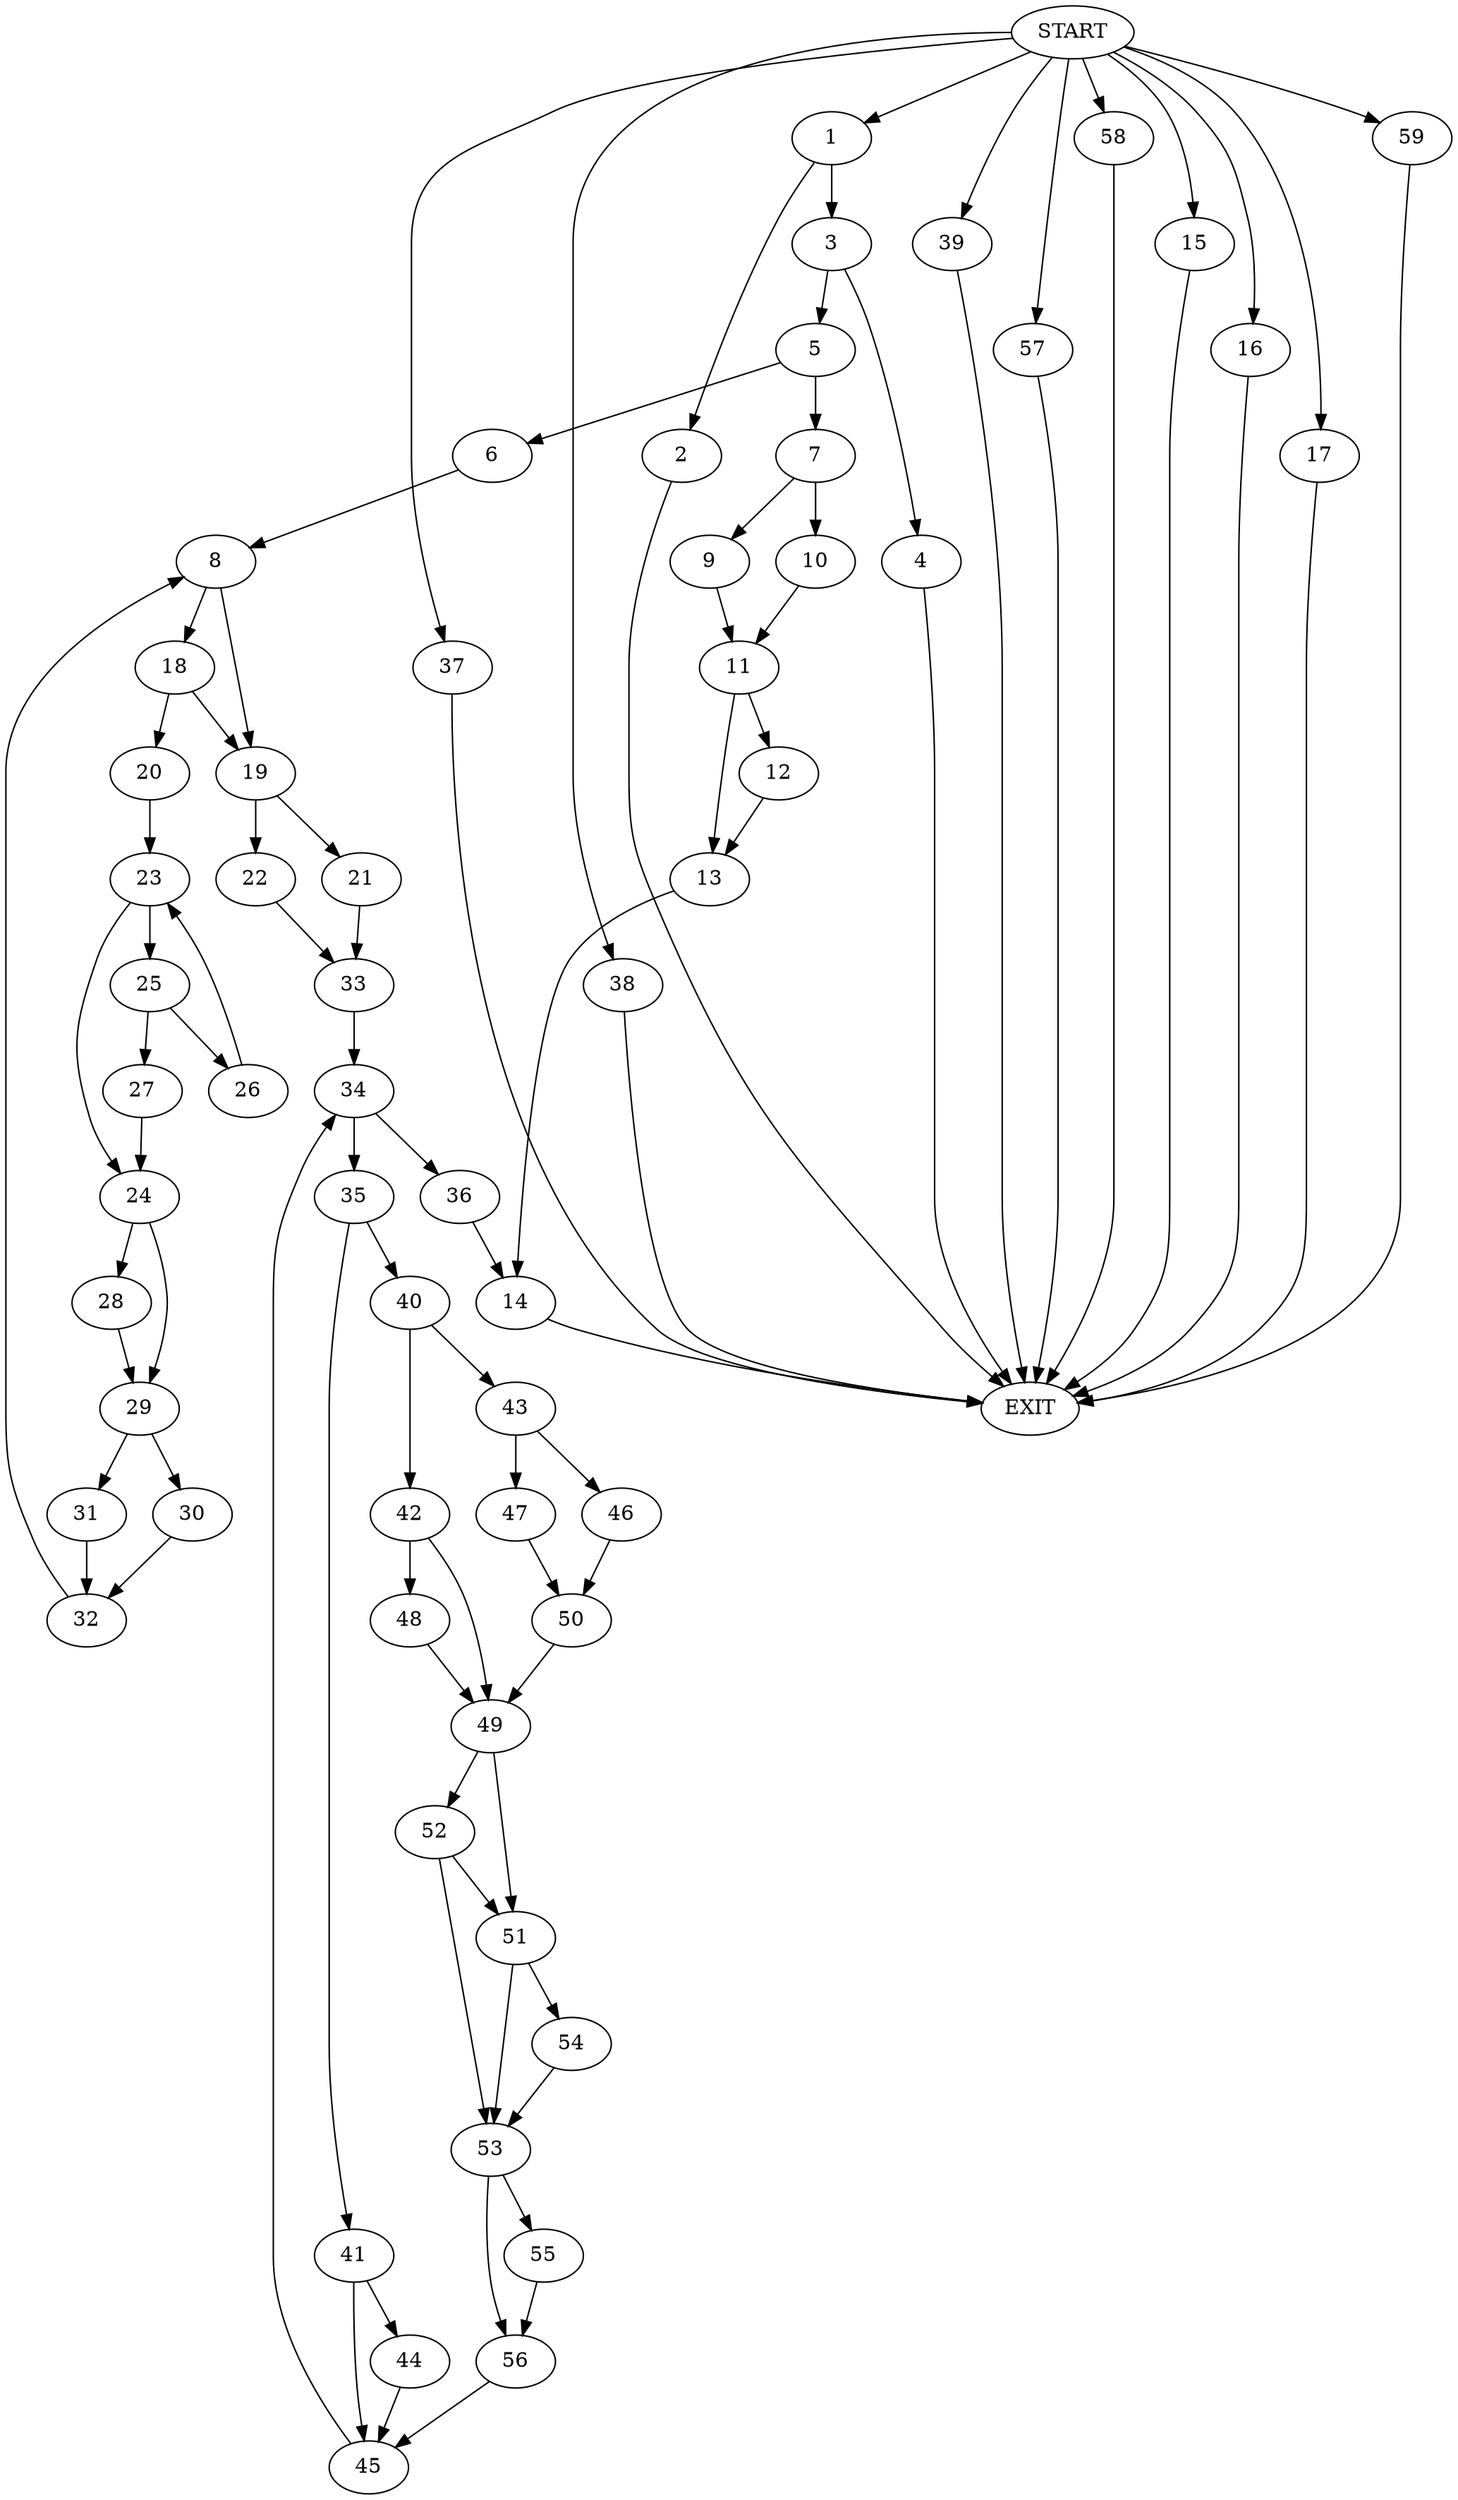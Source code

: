 digraph {
0 [label="START"]
60 [label="EXIT"]
0 -> 1
1 -> 2
1 -> 3
3 -> 4
3 -> 5
2 -> 60
4 -> 60
5 -> 6
5 -> 7
6 -> 8
7 -> 9
7 -> 10
10 -> 11
9 -> 11
11 -> 12
11 -> 13
13 -> 14
12 -> 13
14 -> 60
0 -> 15
15 -> 60
0 -> 16
16 -> 60
0 -> 17
17 -> 60
8 -> 18
8 -> 19
18 -> 20
18 -> 19
19 -> 21
19 -> 22
20 -> 23
23 -> 24
23 -> 25
25 -> 26
25 -> 27
24 -> 28
24 -> 29
26 -> 23
27 -> 24
28 -> 29
29 -> 30
29 -> 31
30 -> 32
31 -> 32
32 -> 8
21 -> 33
22 -> 33
33 -> 34
34 -> 35
34 -> 36
0 -> 37
37 -> 60
0 -> 38
38 -> 60
0 -> 39
39 -> 60
36 -> 14
35 -> 40
35 -> 41
40 -> 42
40 -> 43
41 -> 44
41 -> 45
43 -> 46
43 -> 47
42 -> 48
42 -> 49
46 -> 50
47 -> 50
50 -> 49
49 -> 51
49 -> 52
48 -> 49
52 -> 51
52 -> 53
51 -> 53
51 -> 54
53 -> 55
53 -> 56
54 -> 53
56 -> 45
55 -> 56
45 -> 34
0 -> 57
57 -> 60
44 -> 45
0 -> 58
58 -> 60
0 -> 59
59 -> 60
}
